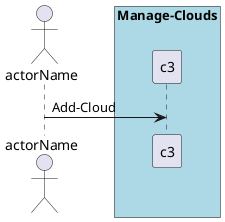 @startuml
Actor "actorName" as A

box "Manage-Clouds" #lightblue
participant "c3" as S
A -> S : Add-Cloud
end box

@enduml

